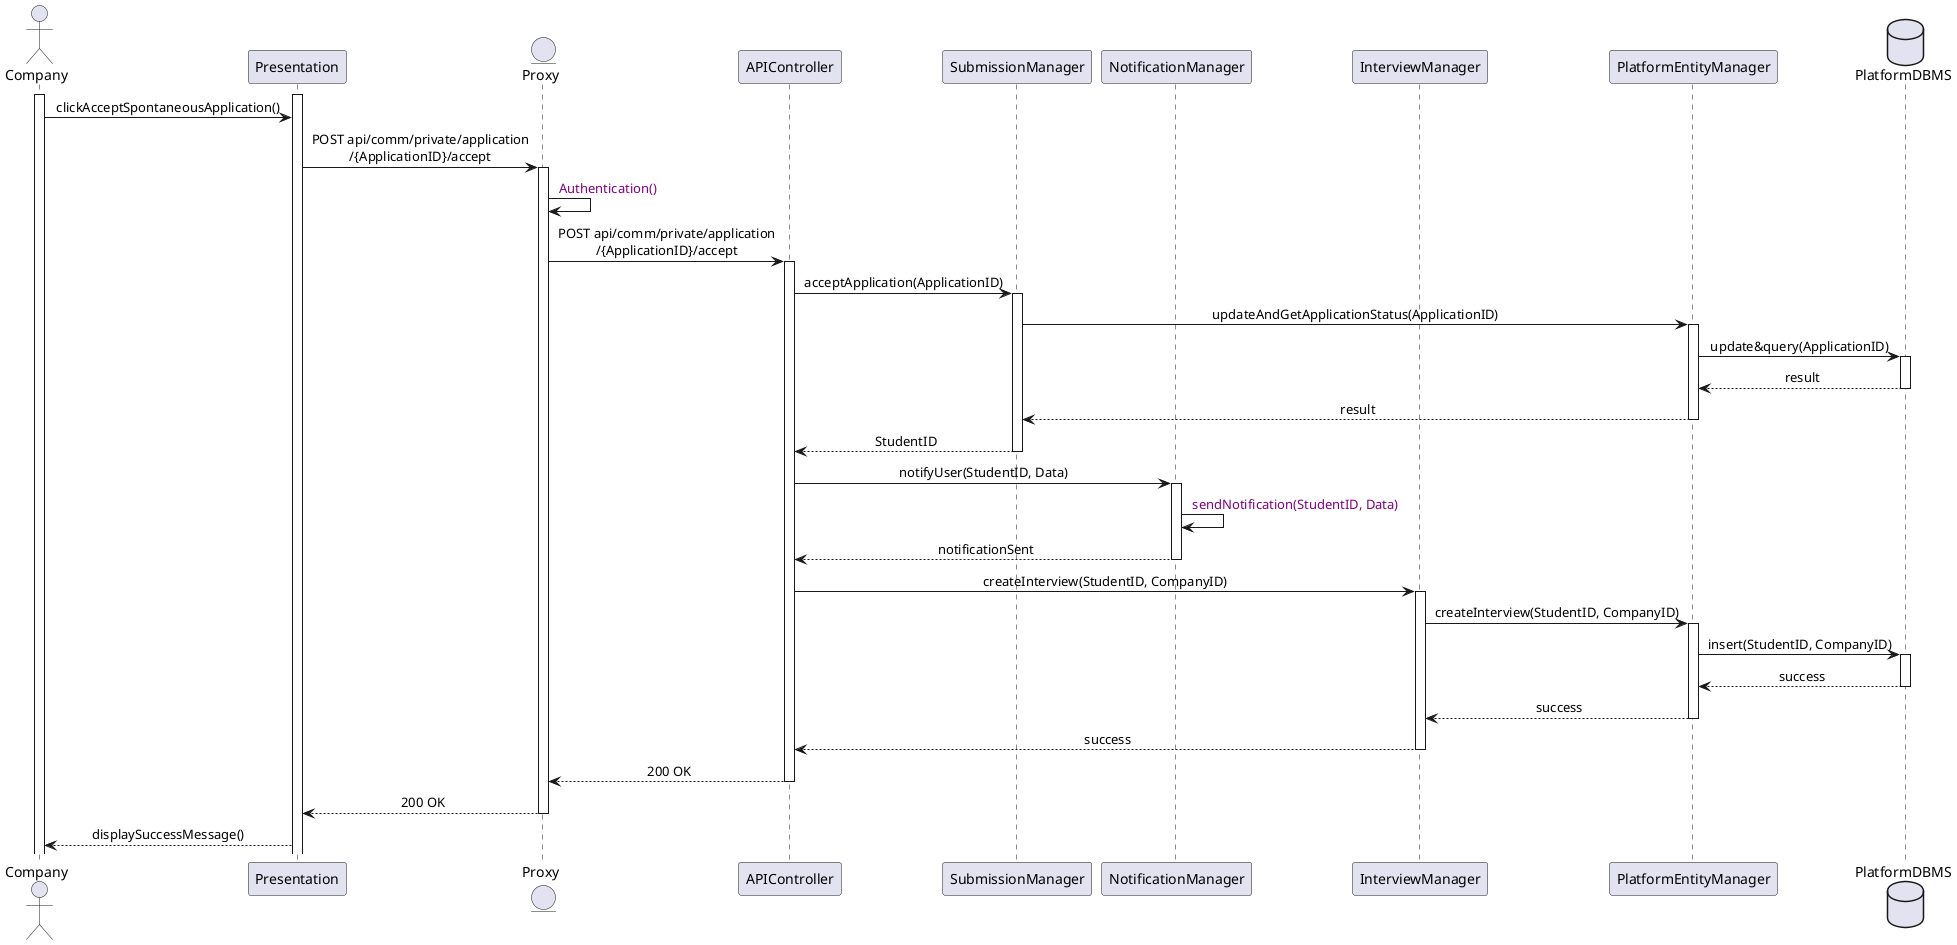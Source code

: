 @startuml Company Accepts Spontaneous Application
skinparam sequenceMessageAlign center

actor       Company
participant Presentation
entity      Proxy
participant APIController
participant SubmissionManager
participant NotificationManager
participant InterviewManager
participant PlatformEntityManager
database    PlatformDBMS

activate Company
activate Presentation
Company -> Presentation : clickAcceptSpontaneousApplication()
Presentation -> Proxy ++ : POST api/comm/private/application\n/{ApplicationID}/accept
Proxy -> Proxy : <color:purple> Authentication()
Proxy -> APIController ++ : POST api/comm/private/application\n/{ApplicationID}/accept
APIController -> SubmissionManager ++ : acceptApplication(ApplicationID)
SubmissionManager -> PlatformEntityManager ++ : updateAndGetApplicationStatus(ApplicationID)
PlatformEntityManager -> PlatformDBMS ++ : update&query(ApplicationID)
PlatformDBMS --> PlatformEntityManager -- : result
PlatformEntityManager --> SubmissionManager -- : result
SubmissionManager --> APIController -- : StudentID

APIController -> NotificationManager ++ : notifyUser(StudentID, Data)
NotificationManager -> NotificationManager : <color:purple> sendNotification(StudentID, Data)
NotificationManager --> APIController -- : notificationSent
APIController -> InterviewManager ++ : createInterview(StudentID, CompanyID)
InterviewManager -> PlatformEntityManager ++ : createInterview(StudentID, CompanyID)
PlatformEntityManager -> PlatformDBMS ++ : insert(StudentID, CompanyID)
PlatformDBMS --> PlatformEntityManager -- : success
PlatformEntityManager --> InterviewManager -- : success
InterviewManager --> APIController -- : success
APIController --> Proxy : 200 OK 
deactivate APIController
Proxy --> Presentation : 200 OK 
deactivate Proxy
Presentation --> Company : displaySuccessMessage()
@enduml